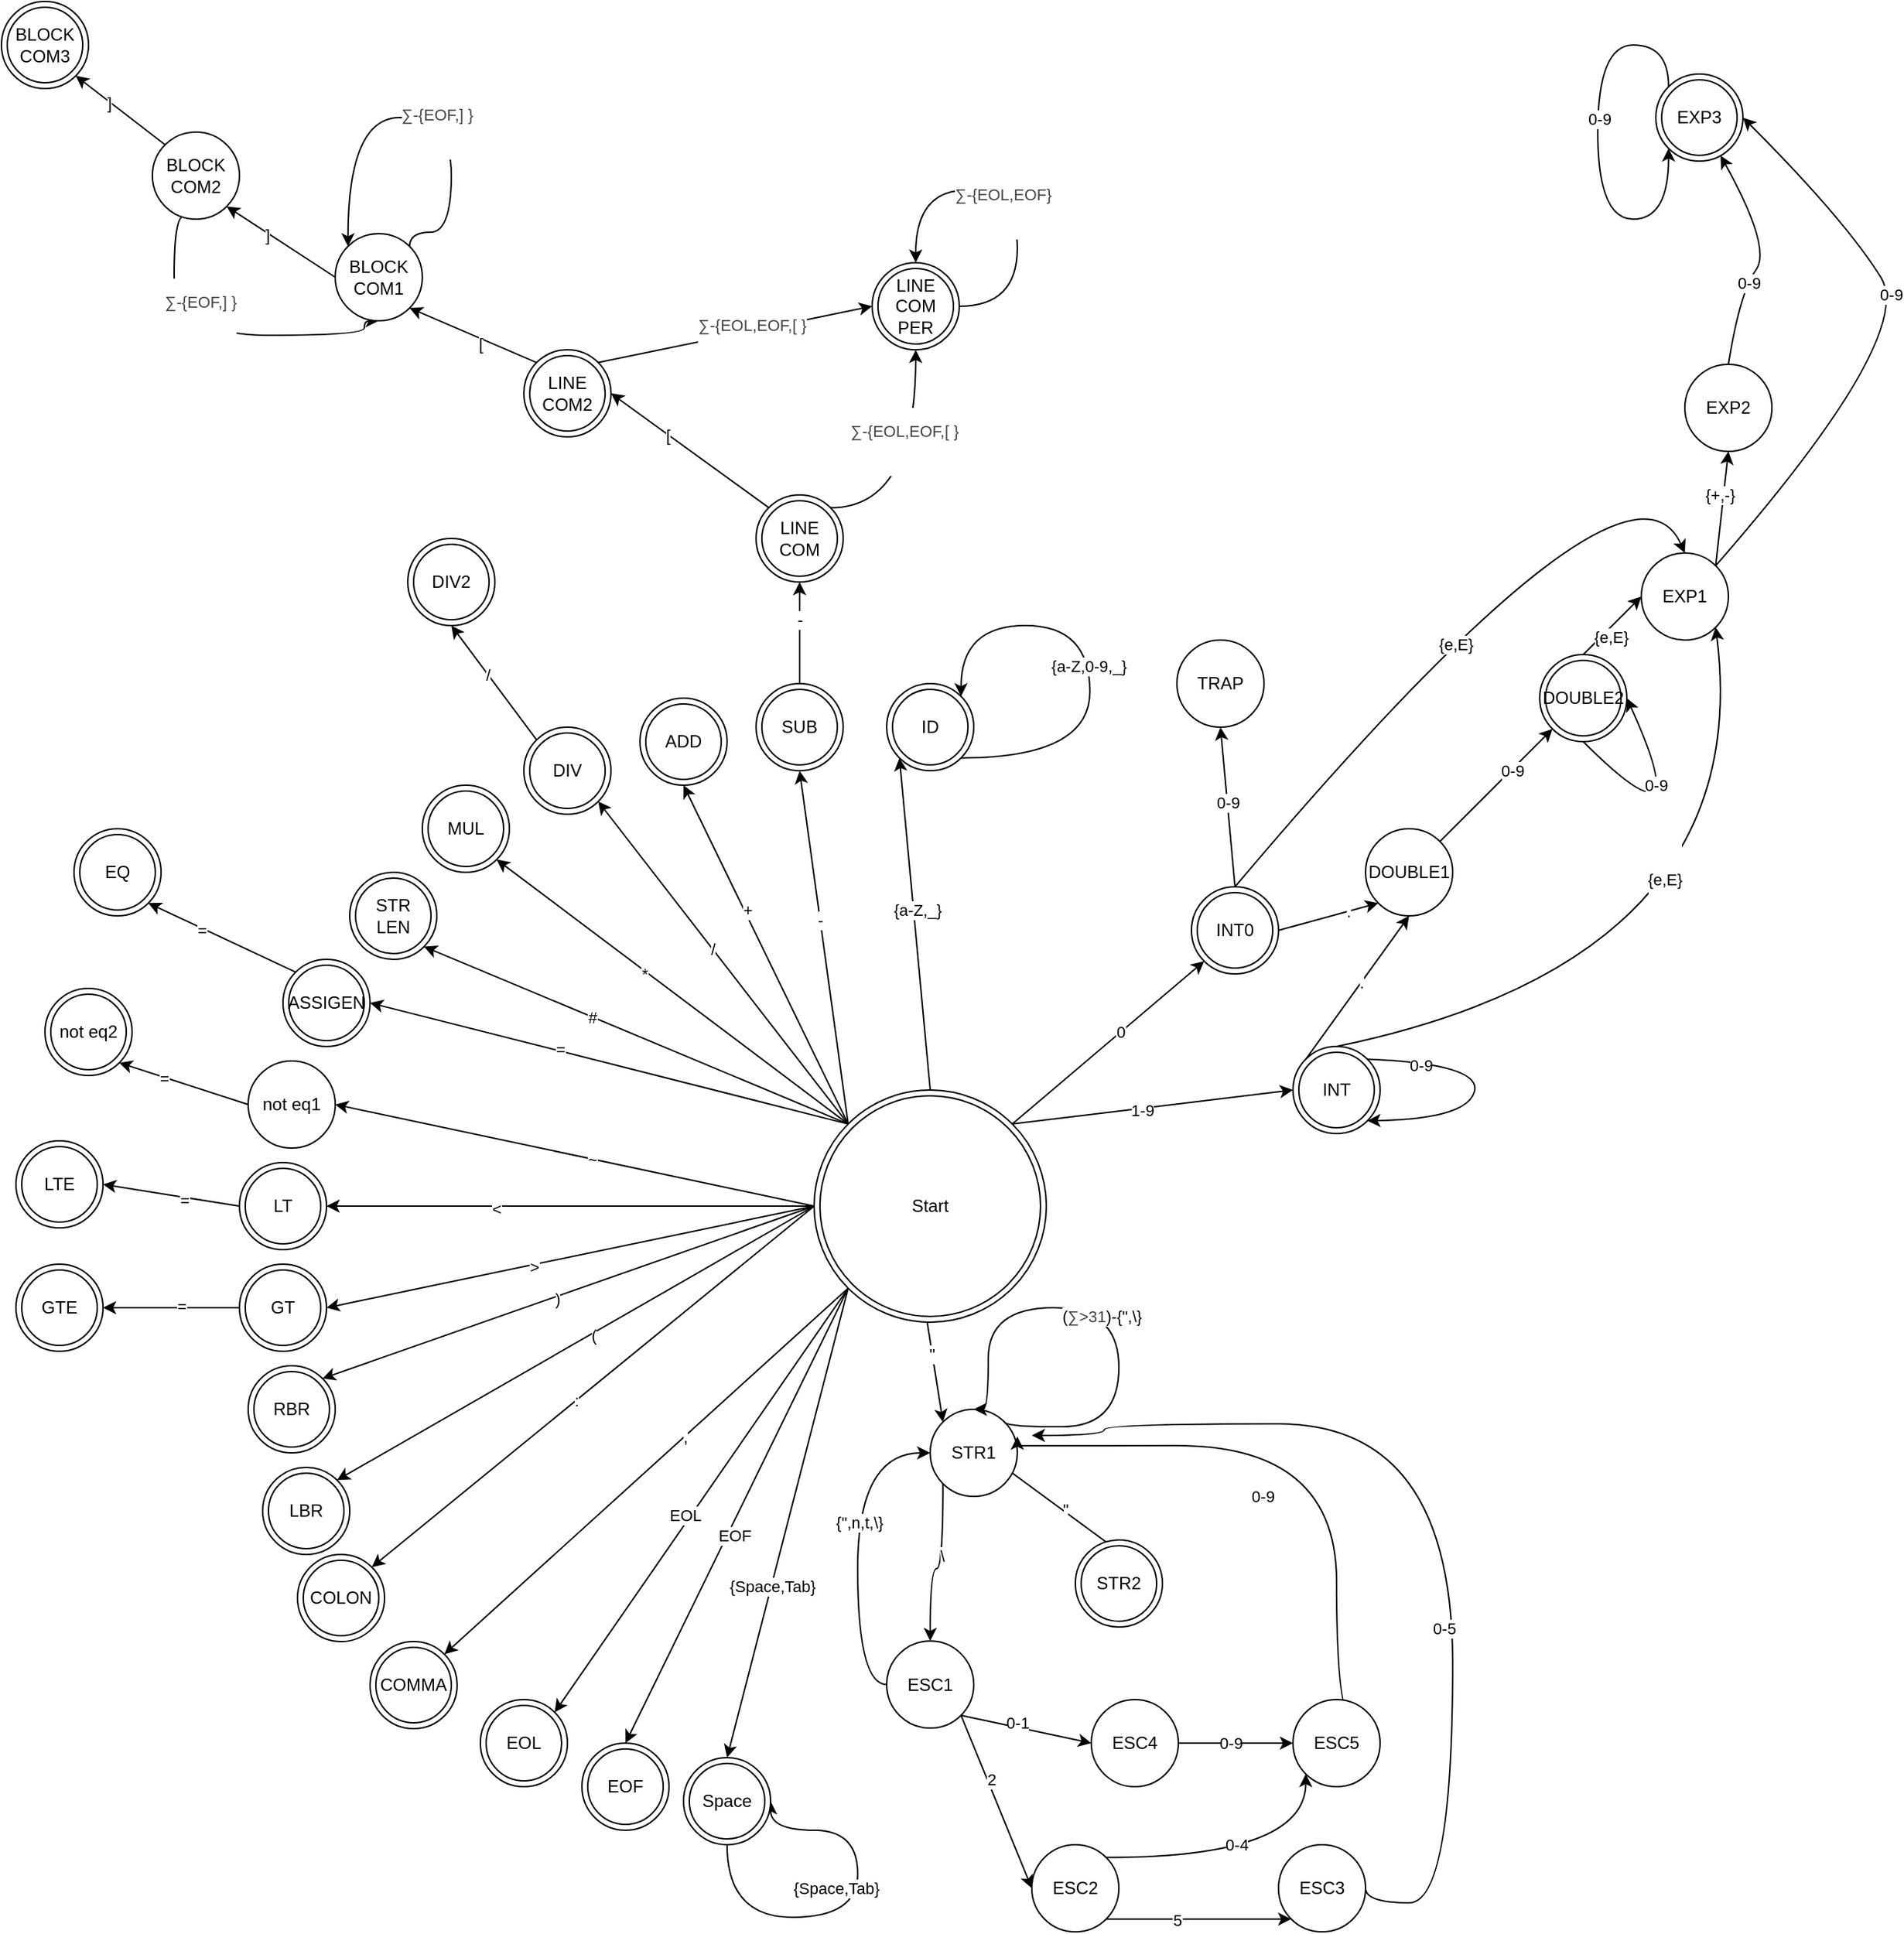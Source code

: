 <mxfile version="15.3.0" type="github">
  <diagram id="FxomKoe5t59FQyA47BVF" name="Page-1">
    <mxGraphModel dx="1038" dy="1716" grid="1" gridSize="10" guides="1" tooltips="1" connect="1" arrows="1" fold="1" page="1" pageScale="1" pageWidth="827" pageHeight="1169" math="0" shadow="0">
      <root>
        <mxCell id="0" />
        <mxCell id="1" parent="0" />
        <mxCell id="e71BVfOYQuSD96jKvDS6-2" style="rounded=0;orthogonalLoop=1;jettySize=auto;html=1;exitX=0.5;exitY=0;exitDx=0;exitDy=0;entryX=0;entryY=1;entryDx=0;entryDy=0;" parent="1" source="jBU1OyLvSAGG9RMUmpyS-43" target="e71BVfOYQuSD96jKvDS6-1" edge="1">
          <mxGeometry relative="1" as="geometry" />
        </mxCell>
        <mxCell id="e71BVfOYQuSD96jKvDS6-3" value="{a-Z,_}" style="edgeLabel;html=1;align=center;verticalAlign=middle;resizable=0;points=[];" parent="e71BVfOYQuSD96jKvDS6-2" vertex="1" connectable="0">
          <mxGeometry x="0.086" y="-2" relative="1" as="geometry">
            <mxPoint as="offset" />
          </mxGeometry>
        </mxCell>
        <mxCell id="e71BVfOYQuSD96jKvDS6-8" style="rounded=0;orthogonalLoop=1;jettySize=auto;html=1;exitX=0;exitY=0;exitDx=0;exitDy=0;entryX=0.5;entryY=1;entryDx=0;entryDy=0;" parent="1" source="jBU1OyLvSAGG9RMUmpyS-43" target="e71BVfOYQuSD96jKvDS6-7" edge="1">
          <mxGeometry relative="1" as="geometry" />
        </mxCell>
        <mxCell id="e71BVfOYQuSD96jKvDS6-9" value="-" style="edgeLabel;html=1;align=center;verticalAlign=middle;resizable=0;points=[];" parent="e71BVfOYQuSD96jKvDS6-8" vertex="1" connectable="0">
          <mxGeometry x="0.151" relative="1" as="geometry">
            <mxPoint as="offset" />
          </mxGeometry>
        </mxCell>
        <mxCell id="e71BVfOYQuSD96jKvDS6-56" style="edgeStyle=none;rounded=0;orthogonalLoop=1;jettySize=auto;html=1;exitX=0;exitY=0;exitDx=0;exitDy=0;entryX=0.5;entryY=1;entryDx=0;entryDy=0;" parent="1" source="jBU1OyLvSAGG9RMUmpyS-43" target="e71BVfOYQuSD96jKvDS6-49" edge="1">
          <mxGeometry relative="1" as="geometry" />
        </mxCell>
        <mxCell id="e71BVfOYQuSD96jKvDS6-57" value="+" style="edgeLabel;html=1;align=center;verticalAlign=middle;resizable=0;points=[];" parent="e71BVfOYQuSD96jKvDS6-56" vertex="1" connectable="0">
          <mxGeometry x="0.256" y="-2" relative="1" as="geometry">
            <mxPoint as="offset" />
          </mxGeometry>
        </mxCell>
        <mxCell id="e71BVfOYQuSD96jKvDS6-58" style="edgeStyle=none;rounded=0;orthogonalLoop=1;jettySize=auto;html=1;exitX=0;exitY=0;exitDx=0;exitDy=0;entryX=1;entryY=1;entryDx=0;entryDy=0;" parent="1" source="jBU1OyLvSAGG9RMUmpyS-43" target="e71BVfOYQuSD96jKvDS6-50" edge="1">
          <mxGeometry relative="1" as="geometry" />
        </mxCell>
        <mxCell id="e71BVfOYQuSD96jKvDS6-59" value="/" style="edgeLabel;html=1;align=center;verticalAlign=middle;resizable=0;points=[];" parent="e71BVfOYQuSD96jKvDS6-58" vertex="1" connectable="0">
          <mxGeometry x="0.086" relative="1" as="geometry">
            <mxPoint as="offset" />
          </mxGeometry>
        </mxCell>
        <mxCell id="e71BVfOYQuSD96jKvDS6-60" style="edgeStyle=none;rounded=0;orthogonalLoop=1;jettySize=auto;html=1;exitX=0;exitY=0;exitDx=0;exitDy=0;entryX=1;entryY=1;entryDx=0;entryDy=0;" parent="1" source="jBU1OyLvSAGG9RMUmpyS-43" target="e71BVfOYQuSD96jKvDS6-51" edge="1">
          <mxGeometry relative="1" as="geometry" />
        </mxCell>
        <mxCell id="e71BVfOYQuSD96jKvDS6-61" value="*" style="edgeLabel;html=1;align=center;verticalAlign=middle;resizable=0;points=[];" parent="e71BVfOYQuSD96jKvDS6-60" vertex="1" connectable="0">
          <mxGeometry x="0.151" y="2" relative="1" as="geometry">
            <mxPoint as="offset" />
          </mxGeometry>
        </mxCell>
        <mxCell id="e71BVfOYQuSD96jKvDS6-62" style="edgeStyle=none;rounded=0;orthogonalLoop=1;jettySize=auto;html=1;exitX=0;exitY=0;exitDx=0;exitDy=0;entryX=1;entryY=1;entryDx=0;entryDy=0;" parent="1" source="jBU1OyLvSAGG9RMUmpyS-43" target="e71BVfOYQuSD96jKvDS6-52" edge="1">
          <mxGeometry relative="1" as="geometry" />
        </mxCell>
        <mxCell id="e71BVfOYQuSD96jKvDS6-65" value="&lt;span style=&quot;color: rgba(0 , 0 , 0 , 0) ; font-family: monospace ; font-size: 0px ; background-color: rgb(248 , 249 , 250)&quot;&gt;%3CmxGraphModel%3E%3Croot%3E%3CmxCell%20id%3D%220%22%2F%3E%3CmxCell%20id%3D%221%22%20parent%3D%220%22%2F%3E%3CmxCell%20id%3D%222%22%20value%3D%22ASSIGEN%22%20style%3D%22ellipse%3Bshape%3DdoubleEllipse%3BwhiteSpace%3Dwrap%3Bhtml%3D1%3B%22%20vertex%3D%221%22%20parent%3D%221%22%3E%3CmxGeometry%20x%3D%22384%22%20y%3D%22430%22%20width%3D%2260%22%20height%3D%2260%22%20as%3D%22geometry%22%2F%3E%3C%2FmxCell%3E%3C%2Froot%3E%3C%2FmxGraphModel%3E&lt;/span&gt;" style="edgeLabel;html=1;align=center;verticalAlign=middle;resizable=0;points=[];" parent="e71BVfOYQuSD96jKvDS6-62" vertex="1" connectable="0">
          <mxGeometry x="0.112" y="1" relative="1" as="geometry">
            <mxPoint as="offset" />
          </mxGeometry>
        </mxCell>
        <mxCell id="e71BVfOYQuSD96jKvDS6-66" value="#" style="edgeLabel;html=1;align=center;verticalAlign=middle;resizable=0;points=[];" parent="e71BVfOYQuSD96jKvDS6-62" vertex="1" connectable="0">
          <mxGeometry x="0.207" relative="1" as="geometry">
            <mxPoint as="offset" />
          </mxGeometry>
        </mxCell>
        <mxCell id="e71BVfOYQuSD96jKvDS6-67" style="edgeStyle=none;rounded=0;orthogonalLoop=1;jettySize=auto;html=1;exitX=0;exitY=0;exitDx=0;exitDy=0;entryX=1;entryY=0.5;entryDx=0;entryDy=0;" parent="1" source="jBU1OyLvSAGG9RMUmpyS-43" target="e71BVfOYQuSD96jKvDS6-53" edge="1">
          <mxGeometry relative="1" as="geometry" />
        </mxCell>
        <mxCell id="e71BVfOYQuSD96jKvDS6-68" value="=" style="edgeLabel;html=1;align=center;verticalAlign=middle;resizable=0;points=[];" parent="e71BVfOYQuSD96jKvDS6-67" vertex="1" connectable="0">
          <mxGeometry x="0.207" y="-1" relative="1" as="geometry">
            <mxPoint as="offset" />
          </mxGeometry>
        </mxCell>
        <mxCell id="e71BVfOYQuSD96jKvDS6-73" style="edgeStyle=none;rounded=0;orthogonalLoop=1;jettySize=auto;html=1;exitX=0;exitY=0.5;exitDx=0;exitDy=0;entryX=1;entryY=0.5;entryDx=0;entryDy=0;" parent="1" source="jBU1OyLvSAGG9RMUmpyS-43" target="e71BVfOYQuSD96jKvDS6-72" edge="1">
          <mxGeometry relative="1" as="geometry" />
        </mxCell>
        <mxCell id="e71BVfOYQuSD96jKvDS6-78" value="~" style="edgeLabel;html=1;align=center;verticalAlign=middle;resizable=0;points=[];" parent="e71BVfOYQuSD96jKvDS6-73" vertex="1" connectable="0">
          <mxGeometry x="-0.069" relative="1" as="geometry">
            <mxPoint as="offset" />
          </mxGeometry>
        </mxCell>
        <mxCell id="e71BVfOYQuSD96jKvDS6-80" style="edgeStyle=none;rounded=0;orthogonalLoop=1;jettySize=auto;html=1;exitX=0;exitY=0.5;exitDx=0;exitDy=0;entryX=1;entryY=0.5;entryDx=0;entryDy=0;" parent="1" source="jBU1OyLvSAGG9RMUmpyS-43" target="e71BVfOYQuSD96jKvDS6-79" edge="1">
          <mxGeometry relative="1" as="geometry" />
        </mxCell>
        <mxCell id="e71BVfOYQuSD96jKvDS6-81" value="&amp;lt;" style="edgeLabel;html=1;align=center;verticalAlign=middle;resizable=0;points=[];" parent="e71BVfOYQuSD96jKvDS6-80" vertex="1" connectable="0">
          <mxGeometry x="0.305" y="2" relative="1" as="geometry">
            <mxPoint as="offset" />
          </mxGeometry>
        </mxCell>
        <mxCell id="e71BVfOYQuSD96jKvDS6-83" style="edgeStyle=none;rounded=0;orthogonalLoop=1;jettySize=auto;html=1;exitX=0;exitY=0.5;exitDx=0;exitDy=0;entryX=1;entryY=0.5;entryDx=0;entryDy=0;" parent="1" source="jBU1OyLvSAGG9RMUmpyS-43" target="e71BVfOYQuSD96jKvDS6-82" edge="1">
          <mxGeometry relative="1" as="geometry" />
        </mxCell>
        <mxCell id="e71BVfOYQuSD96jKvDS6-84" value="&amp;gt;" style="edgeLabel;html=1;align=center;verticalAlign=middle;resizable=0;points=[];" parent="e71BVfOYQuSD96jKvDS6-83" vertex="1" connectable="0">
          <mxGeometry x="0.15" y="1" relative="1" as="geometry">
            <mxPoint as="offset" />
          </mxGeometry>
        </mxCell>
        <mxCell id="e71BVfOYQuSD96jKvDS6-100" style="edgeStyle=none;rounded=0;orthogonalLoop=1;jettySize=auto;html=1;exitX=0;exitY=0.5;exitDx=0;exitDy=0;entryX=1;entryY=0;entryDx=0;entryDy=0;" parent="1" source="jBU1OyLvSAGG9RMUmpyS-43" target="e71BVfOYQuSD96jKvDS6-97" edge="1">
          <mxGeometry relative="1" as="geometry" />
        </mxCell>
        <mxCell id="e71BVfOYQuSD96jKvDS6-101" value=")" style="edgeLabel;html=1;align=center;verticalAlign=middle;resizable=0;points=[];" parent="e71BVfOYQuSD96jKvDS6-100" vertex="1" connectable="0">
          <mxGeometry x="0.049" y="1" relative="1" as="geometry">
            <mxPoint as="offset" />
          </mxGeometry>
        </mxCell>
        <mxCell id="e71BVfOYQuSD96jKvDS6-102" style="edgeStyle=none;rounded=0;orthogonalLoop=1;jettySize=auto;html=1;exitX=0;exitY=0.5;exitDx=0;exitDy=0;entryX=1;entryY=0;entryDx=0;entryDy=0;" parent="1" source="jBU1OyLvSAGG9RMUmpyS-43" target="e71BVfOYQuSD96jKvDS6-96" edge="1">
          <mxGeometry relative="1" as="geometry" />
        </mxCell>
        <mxCell id="e71BVfOYQuSD96jKvDS6-103" value="(" style="edgeLabel;html=1;align=center;verticalAlign=middle;resizable=0;points=[];" parent="e71BVfOYQuSD96jKvDS6-102" vertex="1" connectable="0">
          <mxGeometry x="-0.072" y="1" relative="1" as="geometry">
            <mxPoint as="offset" />
          </mxGeometry>
        </mxCell>
        <mxCell id="e71BVfOYQuSD96jKvDS6-110" style="edgeStyle=none;rounded=0;orthogonalLoop=1;jettySize=auto;html=1;exitX=0;exitY=0.5;exitDx=0;exitDy=0;entryX=1;entryY=0;entryDx=0;entryDy=0;" parent="1" source="jBU1OyLvSAGG9RMUmpyS-43" target="e71BVfOYQuSD96jKvDS6-109" edge="1">
          <mxGeometry relative="1" as="geometry" />
        </mxCell>
        <mxCell id="e71BVfOYQuSD96jKvDS6-111" value=":" style="edgeLabel;html=1;align=center;verticalAlign=middle;resizable=0;points=[];" parent="e71BVfOYQuSD96jKvDS6-110" vertex="1" connectable="0">
          <mxGeometry x="0.074" relative="1" as="geometry">
            <mxPoint as="offset" />
          </mxGeometry>
        </mxCell>
        <mxCell id="e71BVfOYQuSD96jKvDS6-113" style="edgeStyle=none;rounded=0;orthogonalLoop=1;jettySize=auto;html=1;exitX=0;exitY=1;exitDx=0;exitDy=0;entryX=1;entryY=0;entryDx=0;entryDy=0;" parent="1" source="jBU1OyLvSAGG9RMUmpyS-43" target="e71BVfOYQuSD96jKvDS6-112" edge="1">
          <mxGeometry relative="1" as="geometry" />
        </mxCell>
        <mxCell id="e71BVfOYQuSD96jKvDS6-114" value="," style="edgeLabel;html=1;align=center;verticalAlign=middle;resizable=0;points=[];" parent="e71BVfOYQuSD96jKvDS6-113" vertex="1" connectable="0">
          <mxGeometry x="-0.191" relative="1" as="geometry">
            <mxPoint as="offset" />
          </mxGeometry>
        </mxCell>
        <mxCell id="e71BVfOYQuSD96jKvDS6-117" style="edgeStyle=none;rounded=0;orthogonalLoop=1;jettySize=auto;html=1;exitX=0;exitY=1;exitDx=0;exitDy=0;entryX=1;entryY=0;entryDx=0;entryDy=0;" parent="1" source="jBU1OyLvSAGG9RMUmpyS-43" target="e71BVfOYQuSD96jKvDS6-115" edge="1">
          <mxGeometry relative="1" as="geometry" />
        </mxCell>
        <mxCell id="e71BVfOYQuSD96jKvDS6-119" value="EOL" style="edgeLabel;html=1;align=center;verticalAlign=middle;resizable=0;points=[];" parent="e71BVfOYQuSD96jKvDS6-117" vertex="1" connectable="0">
          <mxGeometry x="0.084" y="-4" relative="1" as="geometry">
            <mxPoint as="offset" />
          </mxGeometry>
        </mxCell>
        <mxCell id="e71BVfOYQuSD96jKvDS6-118" style="edgeStyle=none;rounded=0;orthogonalLoop=1;jettySize=auto;html=1;exitX=0;exitY=1;exitDx=0;exitDy=0;entryX=0.5;entryY=0;entryDx=0;entryDy=0;" parent="1" source="jBU1OyLvSAGG9RMUmpyS-43" target="e71BVfOYQuSD96jKvDS6-116" edge="1">
          <mxGeometry relative="1" as="geometry" />
        </mxCell>
        <mxCell id="e71BVfOYQuSD96jKvDS6-120" value="EOF" style="edgeLabel;html=1;align=center;verticalAlign=middle;resizable=0;points=[];" parent="e71BVfOYQuSD96jKvDS6-118" vertex="1" connectable="0">
          <mxGeometry x="0.072" y="4" relative="1" as="geometry">
            <mxPoint as="offset" />
          </mxGeometry>
        </mxCell>
        <mxCell id="e71BVfOYQuSD96jKvDS6-124" style="edgeStyle=none;rounded=0;orthogonalLoop=1;jettySize=auto;html=1;exitX=0;exitY=1;exitDx=0;exitDy=0;entryX=0.5;entryY=0;entryDx=0;entryDy=0;" parent="1" source="jBU1OyLvSAGG9RMUmpyS-43" target="e71BVfOYQuSD96jKvDS6-123" edge="1">
          <mxGeometry relative="1" as="geometry" />
        </mxCell>
        <mxCell id="e71BVfOYQuSD96jKvDS6-126" value="{Space,Tab}" style="edgeLabel;html=1;align=center;verticalAlign=middle;resizable=0;points=[];" parent="e71BVfOYQuSD96jKvDS6-124" vertex="1" connectable="0">
          <mxGeometry x="0.266" relative="1" as="geometry">
            <mxPoint as="offset" />
          </mxGeometry>
        </mxCell>
        <mxCell id="e71BVfOYQuSD96jKvDS6-146" style="edgeStyle=none;rounded=0;orthogonalLoop=1;jettySize=auto;html=1;exitX=0.483;exitY=0.975;exitDx=0;exitDy=0;entryX=0;entryY=0;entryDx=0;entryDy=0;exitPerimeter=0;" parent="1" source="jBU1OyLvSAGG9RMUmpyS-43" target="e71BVfOYQuSD96jKvDS6-133" edge="1">
          <mxGeometry relative="1" as="geometry" />
        </mxCell>
        <mxCell id="e71BVfOYQuSD96jKvDS6-147" value="&quot;" style="edgeLabel;html=1;align=center;verticalAlign=middle;resizable=0;points=[];" parent="e71BVfOYQuSD96jKvDS6-146" vertex="1" connectable="0">
          <mxGeometry x="-0.289" y="-1" relative="1" as="geometry">
            <mxPoint as="offset" />
          </mxGeometry>
        </mxCell>
        <mxCell id="e71BVfOYQuSD96jKvDS6-240" style="rounded=0;orthogonalLoop=1;jettySize=auto;html=1;exitX=1;exitY=0;exitDx=0;exitDy=0;entryX=0;entryY=1;entryDx=0;entryDy=0;" parent="1" source="jBU1OyLvSAGG9RMUmpyS-43" target="e71BVfOYQuSD96jKvDS6-236" edge="1">
          <mxGeometry relative="1" as="geometry" />
        </mxCell>
        <mxCell id="e71BVfOYQuSD96jKvDS6-241" value="0" style="edgeLabel;html=1;align=center;verticalAlign=middle;resizable=0;points=[];" parent="e71BVfOYQuSD96jKvDS6-240" vertex="1" connectable="0">
          <mxGeometry x="0.036" y="-22" relative="1" as="geometry">
            <mxPoint x="-9" y="-22" as="offset" />
          </mxGeometry>
        </mxCell>
        <mxCell id="e71BVfOYQuSD96jKvDS6-242" style="rounded=0;orthogonalLoop=1;jettySize=auto;html=1;exitX=1;exitY=0;exitDx=0;exitDy=0;entryX=0;entryY=0.5;entryDx=0;entryDy=0;" parent="1" source="jBU1OyLvSAGG9RMUmpyS-43" target="e71BVfOYQuSD96jKvDS6-210" edge="1">
          <mxGeometry relative="1" as="geometry" />
        </mxCell>
        <mxCell id="e71BVfOYQuSD96jKvDS6-243" value="1-9" style="edgeLabel;html=1;align=center;verticalAlign=middle;resizable=0;points=[];" parent="e71BVfOYQuSD96jKvDS6-242" vertex="1" connectable="0">
          <mxGeometry x="-0.081" y="-1" relative="1" as="geometry">
            <mxPoint as="offset" />
          </mxGeometry>
        </mxCell>
        <mxCell id="jBU1OyLvSAGG9RMUmpyS-43" value="Start" style="ellipse;shape=doubleEllipse;whiteSpace=wrap;html=1;" parent="1" vertex="1">
          <mxGeometry x="750" y="520" width="160" height="160" as="geometry" />
        </mxCell>
        <mxCell id="e71BVfOYQuSD96jKvDS6-1" value="ID" style="ellipse;shape=doubleEllipse;whiteSpace=wrap;html=1;" parent="1" vertex="1">
          <mxGeometry x="800" y="240" width="60" height="60" as="geometry" />
        </mxCell>
        <mxCell id="e71BVfOYQuSD96jKvDS6-4" style="edgeStyle=orthogonalEdgeStyle;rounded=0;orthogonalLoop=1;jettySize=auto;html=1;exitX=1;exitY=1;exitDx=0;exitDy=0;entryX=1;entryY=0;entryDx=0;entryDy=0;curved=1;" parent="1" source="e71BVfOYQuSD96jKvDS6-1" target="e71BVfOYQuSD96jKvDS6-1" edge="1">
          <mxGeometry relative="1" as="geometry">
            <Array as="points">
              <mxPoint x="940" y="291" />
              <mxPoint x="940" y="200" />
              <mxPoint x="851" y="200" />
            </Array>
          </mxGeometry>
        </mxCell>
        <mxCell id="e71BVfOYQuSD96jKvDS6-5" value="{a-Z,0-9,_}" style="edgeLabel;html=1;align=center;verticalAlign=middle;resizable=0;points=[];" parent="e71BVfOYQuSD96jKvDS6-4" vertex="1" connectable="0">
          <mxGeometry x="0.075" y="1" relative="1" as="geometry">
            <mxPoint y="18" as="offset" />
          </mxGeometry>
        </mxCell>
        <mxCell id="e71BVfOYQuSD96jKvDS6-11" style="edgeStyle=none;rounded=0;orthogonalLoop=1;jettySize=auto;html=1;exitX=0.5;exitY=0;exitDx=0;exitDy=0;entryX=0.5;entryY=1;entryDx=0;entryDy=0;" parent="1" source="e71BVfOYQuSD96jKvDS6-7" target="e71BVfOYQuSD96jKvDS6-10" edge="1">
          <mxGeometry relative="1" as="geometry" />
        </mxCell>
        <mxCell id="e71BVfOYQuSD96jKvDS6-14" value="-" style="edgeLabel;html=1;align=center;verticalAlign=middle;resizable=0;points=[];" parent="e71BVfOYQuSD96jKvDS6-11" vertex="1" connectable="0">
          <mxGeometry x="0.255" relative="1" as="geometry">
            <mxPoint as="offset" />
          </mxGeometry>
        </mxCell>
        <mxCell id="e71BVfOYQuSD96jKvDS6-7" value="SUB" style="ellipse;shape=doubleEllipse;whiteSpace=wrap;html=1;" parent="1" vertex="1">
          <mxGeometry x="710" y="240" width="60" height="60" as="geometry" />
        </mxCell>
        <mxCell id="e71BVfOYQuSD96jKvDS6-18" style="rounded=0;orthogonalLoop=1;jettySize=auto;html=1;exitX=0;exitY=0;exitDx=0;exitDy=0;entryX=1;entryY=0.5;entryDx=0;entryDy=0;" parent="1" source="e71BVfOYQuSD96jKvDS6-10" target="e71BVfOYQuSD96jKvDS6-17" edge="1">
          <mxGeometry relative="1" as="geometry" />
        </mxCell>
        <mxCell id="e71BVfOYQuSD96jKvDS6-19" value="[" style="edgeLabel;html=1;align=center;verticalAlign=middle;resizable=0;points=[];" parent="e71BVfOYQuSD96jKvDS6-18" vertex="1" connectable="0">
          <mxGeometry x="0.277" relative="1" as="geometry">
            <mxPoint as="offset" />
          </mxGeometry>
        </mxCell>
        <mxCell id="e71BVfOYQuSD96jKvDS6-23" style="edgeStyle=orthogonalEdgeStyle;curved=1;rounded=0;orthogonalLoop=1;jettySize=auto;html=1;exitX=1;exitY=0;exitDx=0;exitDy=0;entryX=0.5;entryY=1;entryDx=0;entryDy=0;" parent="1" source="e71BVfOYQuSD96jKvDS6-10" target="e71BVfOYQuSD96jKvDS6-22" edge="1">
          <mxGeometry relative="1" as="geometry" />
        </mxCell>
        <mxCell id="e71BVfOYQuSD96jKvDS6-24" value="&lt;h1 class=&quot;entry-title&quot; style=&quot;margin: 0px 0px 20px ; padding: 0px ; border: 0px ; vertical-align: baseline ; clear: both ; line-height: 1.2 ; font-weight: normal ; color: rgb(68 , 68 , 68) ; font-family: &amp;#34;ubuntu&amp;#34; , &amp;#34;helvetica&amp;#34; , &amp;#34;arial&amp;#34; , sans-serif&quot;&gt;&lt;font style=&quot;font-size: 11px&quot;&gt;∑&lt;/font&gt;&lt;font style=&quot;font-size: 11px&quot;&gt;-{EOL,EOF,[ }&lt;/font&gt;&lt;/h1&gt;" style="edgeLabel;html=1;align=center;verticalAlign=middle;resizable=0;points=[];" parent="e71BVfOYQuSD96jKvDS6-23" vertex="1" connectable="0">
          <mxGeometry x="0.253" y="8" relative="1" as="geometry">
            <mxPoint as="offset" />
          </mxGeometry>
        </mxCell>
        <mxCell id="e71BVfOYQuSD96jKvDS6-10" value="LINE COM" style="ellipse;shape=doubleEllipse;whiteSpace=wrap;html=1;" parent="1" vertex="1">
          <mxGeometry x="710" y="110" width="60" height="60" as="geometry" />
        </mxCell>
        <mxCell id="e71BVfOYQuSD96jKvDS6-25" style="rounded=0;orthogonalLoop=1;jettySize=auto;html=1;exitX=1;exitY=0;exitDx=0;exitDy=0;entryX=0;entryY=0.5;entryDx=0;entryDy=0;" parent="1" source="e71BVfOYQuSD96jKvDS6-17" target="e71BVfOYQuSD96jKvDS6-22" edge="1">
          <mxGeometry relative="1" as="geometry" />
        </mxCell>
        <mxCell id="e71BVfOYQuSD96jKvDS6-26" value="&lt;h1 class=&quot;entry-title&quot; style=&quot;margin: 0px 0px 20px ; padding: 0px ; border: 0px ; vertical-align: baseline ; clear: both ; line-height: 1.2 ; font-weight: normal ; color: rgb(68 , 68 , 68) ; font-family: &amp;#34;ubuntu&amp;#34; , &amp;#34;helvetica&amp;#34; , &amp;#34;arial&amp;#34; , sans-serif&quot;&gt;&lt;font style=&quot;font-size: 11px&quot;&gt;∑&lt;/font&gt;&lt;font style=&quot;font-size: 11px&quot;&gt;-{EOL,EOF,[ }&lt;/font&gt;&lt;/h1&gt;" style="edgeLabel;html=1;align=center;verticalAlign=middle;resizable=0;points=[];" parent="e71BVfOYQuSD96jKvDS6-25" vertex="1" connectable="0">
          <mxGeometry x="0.108" y="-3" relative="1" as="geometry">
            <mxPoint as="offset" />
          </mxGeometry>
        </mxCell>
        <mxCell id="e71BVfOYQuSD96jKvDS6-28" style="edgeStyle=none;rounded=0;orthogonalLoop=1;jettySize=auto;html=1;exitX=0;exitY=0;exitDx=0;exitDy=0;entryX=1;entryY=1;entryDx=0;entryDy=0;" parent="1" source="e71BVfOYQuSD96jKvDS6-17" target="UV5aUljPE8pSsq1cNO7C-2" edge="1">
          <mxGeometry relative="1" as="geometry">
            <mxPoint x="471.213" y="-28.787" as="targetPoint" />
          </mxGeometry>
        </mxCell>
        <mxCell id="e71BVfOYQuSD96jKvDS6-29" value="[" style="edgeLabel;html=1;align=center;verticalAlign=middle;resizable=0;points=[];" parent="e71BVfOYQuSD96jKvDS6-28" vertex="1" connectable="0">
          <mxGeometry x="0.23" y="-2" relative="1" as="geometry">
            <mxPoint x="14" y="12" as="offset" />
          </mxGeometry>
        </mxCell>
        <mxCell id="e71BVfOYQuSD96jKvDS6-17" value="LINE COM2" style="ellipse;shape=doubleEllipse;whiteSpace=wrap;html=1;" parent="1" vertex="1">
          <mxGeometry x="550" y="10" width="60" height="60" as="geometry" />
        </mxCell>
        <mxCell id="e71BVfOYQuSD96jKvDS6-22" value="LINE COM PER" style="ellipse;shape=doubleEllipse;whiteSpace=wrap;html=1;" parent="1" vertex="1">
          <mxGeometry x="790" y="-50" width="60" height="60" as="geometry" />
        </mxCell>
        <mxCell id="e71BVfOYQuSD96jKvDS6-38" style="rounded=0;orthogonalLoop=1;jettySize=auto;html=1;exitX=0;exitY=0.5;exitDx=0;exitDy=0;entryX=1;entryY=1;entryDx=0;entryDy=0;" parent="1" source="UV5aUljPE8pSsq1cNO7C-2" target="qqY-eNgAUB37blF3k9b--1" edge="1">
          <mxGeometry relative="1" as="geometry">
            <mxPoint x="420" y="-50" as="sourcePoint" />
            <mxPoint x="351.213" y="-88.787" as="targetPoint" />
          </mxGeometry>
        </mxCell>
        <mxCell id="e71BVfOYQuSD96jKvDS6-45" value="]" style="edgeLabel;html=1;align=center;verticalAlign=middle;resizable=0;points=[];" parent="e71BVfOYQuSD96jKvDS6-38" vertex="1" connectable="0">
          <mxGeometry x="0.244" y="1" relative="1" as="geometry">
            <mxPoint as="offset" />
          </mxGeometry>
        </mxCell>
        <mxCell id="e71BVfOYQuSD96jKvDS6-30" style="edgeStyle=orthogonalEdgeStyle;rounded=0;orthogonalLoop=1;jettySize=auto;html=1;exitX=1;exitY=0.5;exitDx=0;exitDy=0;entryX=0.5;entryY=0;entryDx=0;entryDy=0;curved=1;" parent="1" source="e71BVfOYQuSD96jKvDS6-22" target="e71BVfOYQuSD96jKvDS6-22" edge="1">
          <mxGeometry relative="1" as="geometry">
            <Array as="points">
              <mxPoint x="890" y="-20" />
              <mxPoint x="890" y="-100" />
              <mxPoint x="820" y="-100" />
            </Array>
          </mxGeometry>
        </mxCell>
        <mxCell id="e71BVfOYQuSD96jKvDS6-32" value="&lt;span style=&quot;color: rgba(0 , 0 , 0 , 0) ; font-family: monospace ; font-size: 0px ; background-color: rgb(248 , 249 , 250)&quot;&gt;%3CmxGraphModel%3E%3Croot%3E%3CmxCell%20id%3D%220%22%2F%3E%3CmxCell%20id%3D%221%22%20parent%3D%220%22%2F%3E%3CmxCell%20id%3D%222%22%20value%3D%22line%20coment2%22%20style%3D%22ellipse%3Bshape%3DdoubleEllipse%3BwhiteSpace%3Dwrap%3Bhtml%3D1%3B%22%20vertex%3D%221%22%20parent%3D%221%22%3E%3CmxGeometry%20x%3D%22550%22%20y%3D%2210%22%20width%3D%2260%22%20height%3D%2260%22%20as%3D%22geometry%22%2F%3E%3C%2FmxCell%3E%3C%2Froot%3E%3C%2FmxGraphModel%3E&lt;/span&gt;" style="edgeLabel;html=1;align=center;verticalAlign=middle;resizable=0;points=[];" parent="e71BVfOYQuSD96jKvDS6-30" vertex="1" connectable="0">
          <mxGeometry x="0.11" y="6" relative="1" as="geometry">
            <mxPoint as="offset" />
          </mxGeometry>
        </mxCell>
        <mxCell id="e71BVfOYQuSD96jKvDS6-33" value="&lt;h1 class=&quot;entry-title&quot; style=&quot;margin: 0px 0px 20px ; padding: 0px ; border: 0px ; vertical-align: baseline ; clear: both ; line-height: 1.2 ; font-weight: normal ; color: rgb(68 , 68 , 68) ; font-family: &amp;#34;ubuntu&amp;#34; , &amp;#34;helvetica&amp;#34; , &amp;#34;arial&amp;#34; , sans-serif&quot;&gt;&lt;font style=&quot;font-size: 11px&quot;&gt;∑&lt;/font&gt;&lt;font style=&quot;font-size: 11px&quot;&gt;-{EOL,EOF}&lt;/font&gt;&lt;/h1&gt;" style="edgeLabel;html=1;align=center;verticalAlign=middle;resizable=0;points=[];" parent="e71BVfOYQuSD96jKvDS6-30" vertex="1" connectable="0">
          <mxGeometry x="0.178" y="2" relative="1" as="geometry">
            <mxPoint x="11" y="8" as="offset" />
          </mxGeometry>
        </mxCell>
        <mxCell id="e71BVfOYQuSD96jKvDS6-34" style="edgeStyle=orthogonalEdgeStyle;curved=1;rounded=0;orthogonalLoop=1;jettySize=auto;html=1;exitX=1;exitY=0;exitDx=0;exitDy=0;entryX=0;entryY=0;entryDx=0;entryDy=0;" parent="1" source="UV5aUljPE8pSsq1cNO7C-2" target="UV5aUljPE8pSsq1cNO7C-2" edge="1">
          <mxGeometry relative="1" as="geometry">
            <Array as="points">
              <mxPoint x="471" y="-71" />
              <mxPoint x="500" y="-71" />
              <mxPoint x="500" y="-150" />
              <mxPoint x="429" y="-150" />
            </Array>
            <mxPoint x="471.213" y="-71.213" as="sourcePoint" />
            <mxPoint x="428.787" y="-71.213" as="targetPoint" />
          </mxGeometry>
        </mxCell>
        <mxCell id="e71BVfOYQuSD96jKvDS6-35" value="&lt;h1 class=&quot;entry-title&quot; style=&quot;margin: 0px 0px 20px ; padding: 0px ; border: 0px ; vertical-align: baseline ; clear: both ; line-height: 1.2 ; font-weight: normal ; color: rgb(68 , 68 , 68) ; font-family: &amp;#34;ubuntu&amp;#34; , &amp;#34;helvetica&amp;#34; , &amp;#34;arial&amp;#34; , sans-serif&quot;&gt;&lt;font style=&quot;font-size: 11px&quot;&gt;∑&lt;/font&gt;&lt;font style=&quot;font-size: 11px&quot;&gt;-{EOF,] }&lt;/font&gt;&lt;/h1&gt;" style="edgeLabel;html=1;align=center;verticalAlign=middle;resizable=0;points=[];" parent="e71BVfOYQuSD96jKvDS6-34" vertex="1" connectable="0">
          <mxGeometry x="-0.082" y="5" relative="1" as="geometry">
            <mxPoint as="offset" />
          </mxGeometry>
        </mxCell>
        <mxCell id="e71BVfOYQuSD96jKvDS6-41" style="edgeStyle=orthogonalEdgeStyle;curved=1;rounded=0;orthogonalLoop=1;jettySize=auto;html=1;exitX=0.36;exitY=0.967;exitDx=0;exitDy=0;entryX=0.5;entryY=1;entryDx=0;entryDy=0;exitPerimeter=0;" parent="1" source="qqY-eNgAUB37blF3k9b--1" target="UV5aUljPE8pSsq1cNO7C-2" edge="1">
          <mxGeometry relative="1" as="geometry">
            <Array as="points">
              <mxPoint x="309" y="-82" />
              <mxPoint x="309" />
              <mxPoint x="440" />
              <mxPoint x="440" y="-10" />
            </Array>
            <mxPoint x="308.787" y="-88.787" as="sourcePoint" />
            <mxPoint x="440" y="-20" as="targetPoint" />
          </mxGeometry>
        </mxCell>
        <mxCell id="e71BVfOYQuSD96jKvDS6-44" value="&lt;h1 class=&quot;entry-title&quot; style=&quot;margin: 0px 0px 20px ; padding: 0px ; border: 0px ; vertical-align: baseline ; clear: both ; line-height: 1.2 ; font-weight: normal ; color: rgb(68 , 68 , 68) ; font-family: &amp;#34;ubuntu&amp;#34; , &amp;#34;helvetica&amp;#34; , &amp;#34;arial&amp;#34; , sans-serif&quot;&gt;&lt;font style=&quot;font-size: 11px&quot;&gt;∑&lt;/font&gt;&lt;font style=&quot;font-size: 11px&quot;&gt;-{EOF,] }&lt;/font&gt;&lt;/h1&gt;" style="edgeLabel;html=1;align=center;verticalAlign=middle;resizable=0;points=[];" parent="e71BVfOYQuSD96jKvDS6-41" vertex="1" connectable="0">
          <mxGeometry x="-0.109" y="16" relative="1" as="geometry">
            <mxPoint as="offset" />
          </mxGeometry>
        </mxCell>
        <mxCell id="e71BVfOYQuSD96jKvDS6-47" style="rounded=0;orthogonalLoop=1;jettySize=auto;html=1;exitX=0;exitY=0;exitDx=0;exitDy=0;entryX=1;entryY=1;entryDx=0;entryDy=0;" parent="1" source="qqY-eNgAUB37blF3k9b--1" target="e71BVfOYQuSD96jKvDS6-46" edge="1">
          <mxGeometry relative="1" as="geometry">
            <mxPoint x="308.787" y="-131.213" as="sourcePoint" />
          </mxGeometry>
        </mxCell>
        <mxCell id="e71BVfOYQuSD96jKvDS6-48" value="]" style="edgeLabel;html=1;align=center;verticalAlign=middle;resizable=0;points=[];" parent="e71BVfOYQuSD96jKvDS6-47" vertex="1" connectable="0">
          <mxGeometry x="0.257" y="1" relative="1" as="geometry">
            <mxPoint as="offset" />
          </mxGeometry>
        </mxCell>
        <mxCell id="e71BVfOYQuSD96jKvDS6-46" value="BLOCK&lt;br&gt;COM3" style="ellipse;shape=doubleEllipse;whiteSpace=wrap;html=1;" parent="1" vertex="1">
          <mxGeometry x="190" y="-230" width="60" height="60" as="geometry" />
        </mxCell>
        <mxCell id="e71BVfOYQuSD96jKvDS6-49" value="ADD" style="ellipse;shape=doubleEllipse;whiteSpace=wrap;html=1;" parent="1" vertex="1">
          <mxGeometry x="630" y="250" width="60" height="60" as="geometry" />
        </mxCell>
        <mxCell id="e71BVfOYQuSD96jKvDS6-93" style="edgeStyle=none;rounded=0;orthogonalLoop=1;jettySize=auto;html=1;exitX=0;exitY=0;exitDx=0;exitDy=0;entryX=0.5;entryY=1;entryDx=0;entryDy=0;" parent="1" source="e71BVfOYQuSD96jKvDS6-50" target="e71BVfOYQuSD96jKvDS6-91" edge="1">
          <mxGeometry relative="1" as="geometry" />
        </mxCell>
        <mxCell id="e71BVfOYQuSD96jKvDS6-94" value="/" style="edgeLabel;html=1;align=center;verticalAlign=middle;resizable=0;points=[];" parent="e71BVfOYQuSD96jKvDS6-93" vertex="1" connectable="0">
          <mxGeometry x="0.149" relative="1" as="geometry">
            <mxPoint as="offset" />
          </mxGeometry>
        </mxCell>
        <mxCell id="e71BVfOYQuSD96jKvDS6-50" value="DIV" style="ellipse;shape=doubleEllipse;whiteSpace=wrap;html=1;" parent="1" vertex="1">
          <mxGeometry x="550" y="270" width="60" height="60" as="geometry" />
        </mxCell>
        <mxCell id="e71BVfOYQuSD96jKvDS6-51" value="MUL" style="ellipse;shape=doubleEllipse;whiteSpace=wrap;html=1;" parent="1" vertex="1">
          <mxGeometry x="480" y="310" width="60" height="60" as="geometry" />
        </mxCell>
        <mxCell id="e71BVfOYQuSD96jKvDS6-52" value="STR&lt;br&gt;LEN" style="ellipse;shape=doubleEllipse;whiteSpace=wrap;html=1;" parent="1" vertex="1">
          <mxGeometry x="430" y="370" width="60" height="60" as="geometry" />
        </mxCell>
        <mxCell id="e71BVfOYQuSD96jKvDS6-55" style="edgeStyle=none;rounded=0;orthogonalLoop=1;jettySize=auto;html=1;exitX=0;exitY=0;exitDx=0;exitDy=0;entryX=1;entryY=1;entryDx=0;entryDy=0;" parent="1" source="e71BVfOYQuSD96jKvDS6-53" target="e71BVfOYQuSD96jKvDS6-54" edge="1">
          <mxGeometry relative="1" as="geometry" />
        </mxCell>
        <mxCell id="e71BVfOYQuSD96jKvDS6-69" value="=" style="edgeLabel;html=1;align=center;verticalAlign=middle;resizable=0;points=[];" parent="e71BVfOYQuSD96jKvDS6-55" vertex="1" connectable="0">
          <mxGeometry x="0.266" y="1" relative="1" as="geometry">
            <mxPoint as="offset" />
          </mxGeometry>
        </mxCell>
        <mxCell id="e71BVfOYQuSD96jKvDS6-53" value="ASSIGEN" style="ellipse;shape=doubleEllipse;whiteSpace=wrap;html=1;" parent="1" vertex="1">
          <mxGeometry x="384" y="430" width="60" height="60" as="geometry" />
        </mxCell>
        <mxCell id="e71BVfOYQuSD96jKvDS6-54" value="EQ" style="ellipse;shape=doubleEllipse;whiteSpace=wrap;html=1;" parent="1" vertex="1">
          <mxGeometry x="240" y="340" width="60" height="60" as="geometry" />
        </mxCell>
        <mxCell id="e71BVfOYQuSD96jKvDS6-75" style="edgeStyle=none;rounded=0;orthogonalLoop=1;jettySize=auto;html=1;exitX=0;exitY=0.5;exitDx=0;exitDy=0;entryX=1;entryY=1;entryDx=0;entryDy=0;" parent="1" source="e71BVfOYQuSD96jKvDS6-72" target="e71BVfOYQuSD96jKvDS6-74" edge="1">
          <mxGeometry relative="1" as="geometry">
            <Array as="points" />
          </mxGeometry>
        </mxCell>
        <mxCell id="e71BVfOYQuSD96jKvDS6-76" value="=" style="edgeLabel;html=1;align=center;verticalAlign=middle;resizable=0;points=[];" parent="e71BVfOYQuSD96jKvDS6-75" vertex="1" connectable="0">
          <mxGeometry x="0.302" y="1" relative="1" as="geometry">
            <mxPoint as="offset" />
          </mxGeometry>
        </mxCell>
        <mxCell id="e71BVfOYQuSD96jKvDS6-72" value="not eq1" style="ellipse;whiteSpace=wrap;html=1;aspect=fixed;" parent="1" vertex="1">
          <mxGeometry x="360" y="500" width="60" height="60" as="geometry" />
        </mxCell>
        <mxCell id="e71BVfOYQuSD96jKvDS6-74" value="not eq2" style="ellipse;shape=doubleEllipse;whiteSpace=wrap;html=1;" parent="1" vertex="1">
          <mxGeometry x="220" y="450" width="60" height="60" as="geometry" />
        </mxCell>
        <mxCell id="e71BVfOYQuSD96jKvDS6-89" style="edgeStyle=none;rounded=0;orthogonalLoop=1;jettySize=auto;html=1;exitX=0;exitY=0.5;exitDx=0;exitDy=0;entryX=1;entryY=0.5;entryDx=0;entryDy=0;" parent="1" source="e71BVfOYQuSD96jKvDS6-79" target="e71BVfOYQuSD96jKvDS6-88" edge="1">
          <mxGeometry relative="1" as="geometry" />
        </mxCell>
        <mxCell id="e71BVfOYQuSD96jKvDS6-90" value="=" style="edgeLabel;html=1;align=center;verticalAlign=middle;resizable=0;points=[];" parent="e71BVfOYQuSD96jKvDS6-89" vertex="1" connectable="0">
          <mxGeometry x="-0.189" y="2" relative="1" as="geometry">
            <mxPoint as="offset" />
          </mxGeometry>
        </mxCell>
        <mxCell id="e71BVfOYQuSD96jKvDS6-79" value="LT" style="ellipse;shape=doubleEllipse;whiteSpace=wrap;html=1;" parent="1" vertex="1">
          <mxGeometry x="354" y="570" width="60" height="60" as="geometry" />
        </mxCell>
        <mxCell id="e71BVfOYQuSD96jKvDS6-86" style="edgeStyle=none;rounded=0;orthogonalLoop=1;jettySize=auto;html=1;exitX=0;exitY=0.5;exitDx=0;exitDy=0;entryX=1;entryY=0.5;entryDx=0;entryDy=0;" parent="1" source="e71BVfOYQuSD96jKvDS6-82" target="e71BVfOYQuSD96jKvDS6-85" edge="1">
          <mxGeometry relative="1" as="geometry" />
        </mxCell>
        <mxCell id="e71BVfOYQuSD96jKvDS6-87" value="=" style="edgeLabel;html=1;align=center;verticalAlign=middle;resizable=0;points=[];" parent="e71BVfOYQuSD96jKvDS6-86" vertex="1" connectable="0">
          <mxGeometry x="-0.153" y="-1" relative="1" as="geometry">
            <mxPoint as="offset" />
          </mxGeometry>
        </mxCell>
        <mxCell id="e71BVfOYQuSD96jKvDS6-82" value="GT" style="ellipse;shape=doubleEllipse;whiteSpace=wrap;html=1;" parent="1" vertex="1">
          <mxGeometry x="354" y="640" width="60" height="60" as="geometry" />
        </mxCell>
        <mxCell id="e71BVfOYQuSD96jKvDS6-85" value="GTE" style="ellipse;shape=doubleEllipse;whiteSpace=wrap;html=1;" parent="1" vertex="1">
          <mxGeometry x="200" y="640" width="60" height="60" as="geometry" />
        </mxCell>
        <mxCell id="e71BVfOYQuSD96jKvDS6-88" value="LTE" style="ellipse;shape=doubleEllipse;whiteSpace=wrap;html=1;" parent="1" vertex="1">
          <mxGeometry x="200" y="555" width="60" height="60" as="geometry" />
        </mxCell>
        <mxCell id="e71BVfOYQuSD96jKvDS6-91" value="DIV2" style="ellipse;shape=doubleEllipse;whiteSpace=wrap;html=1;" parent="1" vertex="1">
          <mxGeometry x="470" y="140" width="60" height="60" as="geometry" />
        </mxCell>
        <mxCell id="e71BVfOYQuSD96jKvDS6-96" value="LBR" style="ellipse;shape=doubleEllipse;whiteSpace=wrap;html=1;" parent="1" vertex="1">
          <mxGeometry x="370" y="780" width="60" height="60" as="geometry" />
        </mxCell>
        <mxCell id="e71BVfOYQuSD96jKvDS6-97" value="RBR" style="ellipse;shape=doubleEllipse;whiteSpace=wrap;html=1;" parent="1" vertex="1">
          <mxGeometry x="360" y="710" width="60" height="60" as="geometry" />
        </mxCell>
        <mxCell id="e71BVfOYQuSD96jKvDS6-109" value="COLON" style="ellipse;shape=doubleEllipse;whiteSpace=wrap;html=1;" parent="1" vertex="1">
          <mxGeometry x="394" y="840" width="60" height="60" as="geometry" />
        </mxCell>
        <mxCell id="e71BVfOYQuSD96jKvDS6-112" value="COMMA" style="ellipse;shape=doubleEllipse;whiteSpace=wrap;html=1;" parent="1" vertex="1">
          <mxGeometry x="444" y="900" width="60" height="60" as="geometry" />
        </mxCell>
        <mxCell id="e71BVfOYQuSD96jKvDS6-115" value="EOL" style="ellipse;shape=doubleEllipse;whiteSpace=wrap;html=1;" parent="1" vertex="1">
          <mxGeometry x="520" y="940" width="60" height="60" as="geometry" />
        </mxCell>
        <mxCell id="e71BVfOYQuSD96jKvDS6-116" value="EOF" style="ellipse;shape=doubleEllipse;whiteSpace=wrap;html=1;" parent="1" vertex="1">
          <mxGeometry x="590" y="970" width="60" height="60" as="geometry" />
        </mxCell>
        <mxCell id="e71BVfOYQuSD96jKvDS6-121" style="edgeStyle=orthogonalEdgeStyle;orthogonalLoop=1;jettySize=auto;html=1;exitX=0.5;exitY=1;exitDx=0;exitDy=0;entryX=1;entryY=0.5;entryDx=0;entryDy=0;curved=1;" parent="1" source="e71BVfOYQuSD96jKvDS6-123" target="e71BVfOYQuSD96jKvDS6-123" edge="1">
          <mxGeometry relative="1" as="geometry">
            <mxPoint x="850" y="1480" as="sourcePoint" />
            <mxPoint x="910" y="1540" as="targetPoint" />
            <Array as="points">
              <mxPoint x="690" y="1090" />
              <mxPoint x="780" y="1090" />
              <mxPoint x="780" y="1030" />
              <mxPoint x="720" y="1030" />
            </Array>
          </mxGeometry>
        </mxCell>
        <mxCell id="e71BVfOYQuSD96jKvDS6-122" value="{Space,Tab}" style="edgeLabel;html=1;align=center;verticalAlign=middle;resizable=0;points=[];" parent="e71BVfOYQuSD96jKvDS6-121" vertex="1" connectable="0">
          <mxGeometry x="-0.26" y="3" relative="1" as="geometry">
            <mxPoint x="20.83" y="-17" as="offset" />
          </mxGeometry>
        </mxCell>
        <mxCell id="e71BVfOYQuSD96jKvDS6-123" value="Space" style="ellipse;shape=doubleEllipse;whiteSpace=wrap;html=1;" parent="1" vertex="1">
          <mxGeometry x="660" y="980" width="60" height="60" as="geometry" />
        </mxCell>
        <mxCell id="e71BVfOYQuSD96jKvDS6-130" style="edgeStyle=none;curved=1;orthogonalLoop=1;jettySize=auto;html=1;exitX=0;exitY=0;exitDx=0;exitDy=0;entryX=1;entryY=0.5;entryDx=0;entryDy=0;" parent="1" source="e71BVfOYQuSD96jKvDS6-133" target="e71BVfOYQuSD96jKvDS6-134" edge="1">
          <mxGeometry relative="1" as="geometry" />
        </mxCell>
        <mxCell id="e71BVfOYQuSD96jKvDS6-131" value="&quot;" style="edgeLabel;html=1;align=center;verticalAlign=middle;resizable=0;points=[];" parent="e71BVfOYQuSD96jKvDS6-130" vertex="1" connectable="0">
          <mxGeometry x="0.099" y="1" relative="1" as="geometry">
            <mxPoint as="offset" />
          </mxGeometry>
        </mxCell>
        <mxCell id="e71BVfOYQuSD96jKvDS6-152" style="edgeStyle=orthogonalEdgeStyle;curved=1;rounded=0;orthogonalLoop=1;jettySize=auto;html=1;exitX=0;exitY=1;exitDx=0;exitDy=0;" parent="1" source="e71BVfOYQuSD96jKvDS6-133" target="e71BVfOYQuSD96jKvDS6-151" edge="1">
          <mxGeometry relative="1" as="geometry" />
        </mxCell>
        <mxCell id="e71BVfOYQuSD96jKvDS6-157" value="\" style="edgeLabel;html=1;align=center;verticalAlign=middle;resizable=0;points=[];" parent="e71BVfOYQuSD96jKvDS6-152" vertex="1" connectable="0">
          <mxGeometry x="-0.151" y="-1" relative="1" as="geometry">
            <mxPoint as="offset" />
          </mxGeometry>
        </mxCell>
        <mxCell id="e71BVfOYQuSD96jKvDS6-133" value="STR1" style="ellipse;whiteSpace=wrap;html=1;aspect=fixed;" parent="1" vertex="1">
          <mxGeometry x="829.99" y="740" width="60" height="60" as="geometry" />
        </mxCell>
        <mxCell id="e71BVfOYQuSD96jKvDS6-134" value="STR2" style="ellipse;shape=doubleEllipse;whiteSpace=wrap;html=1;aspect=fixed;" parent="1" vertex="1">
          <mxGeometry x="930" y="830" width="60" height="60" as="geometry" />
        </mxCell>
        <mxCell id="e71BVfOYQuSD96jKvDS6-148" style="edgeStyle=orthogonalEdgeStyle;rounded=0;orthogonalLoop=1;jettySize=auto;html=1;exitX=1;exitY=0;exitDx=0;exitDy=0;entryX=0.5;entryY=0;entryDx=0;entryDy=0;curved=1;" parent="1" source="e71BVfOYQuSD96jKvDS6-133" target="e71BVfOYQuSD96jKvDS6-133" edge="1">
          <mxGeometry relative="1" as="geometry">
            <Array as="points">
              <mxPoint x="960" y="752" />
              <mxPoint x="960" y="670" />
              <mxPoint x="870" y="670" />
            </Array>
          </mxGeometry>
        </mxCell>
        <mxCell id="e71BVfOYQuSD96jKvDS6-150" value="(&lt;span style=&quot;color: rgb(68 , 68 , 68) ; font-family: &amp;#34;ubuntu&amp;#34; , &amp;#34;helvetica&amp;#34; , &amp;#34;arial&amp;#34; , sans-serif&quot;&gt;∑&amp;gt;31&lt;/span&gt;)-{&quot;,\}" style="edgeLabel;html=1;align=center;verticalAlign=middle;resizable=0;points=[];" parent="e71BVfOYQuSD96jKvDS6-148" vertex="1" connectable="0">
          <mxGeometry x="0.056" y="6" relative="1" as="geometry">
            <mxPoint as="offset" />
          </mxGeometry>
        </mxCell>
        <mxCell id="e71BVfOYQuSD96jKvDS6-153" style="edgeStyle=orthogonalEdgeStyle;curved=1;rounded=0;orthogonalLoop=1;jettySize=auto;html=1;exitX=0;exitY=0.5;exitDx=0;exitDy=0;entryX=0;entryY=0.5;entryDx=0;entryDy=0;" parent="1" source="e71BVfOYQuSD96jKvDS6-151" target="e71BVfOYQuSD96jKvDS6-133" edge="1">
          <mxGeometry relative="1" as="geometry" />
        </mxCell>
        <mxCell id="e71BVfOYQuSD96jKvDS6-154" value="{&quot;,n,t,\}" style="edgeLabel;html=1;align=center;verticalAlign=middle;resizable=0;points=[];" parent="e71BVfOYQuSD96jKvDS6-153" vertex="1" connectable="0">
          <mxGeometry x="0.149" y="-1" relative="1" as="geometry">
            <mxPoint as="offset" />
          </mxGeometry>
        </mxCell>
        <mxCell id="e71BVfOYQuSD96jKvDS6-159" style="rounded=0;orthogonalLoop=1;jettySize=auto;html=1;exitX=1;exitY=1;exitDx=0;exitDy=0;entryX=0;entryY=0.5;entryDx=0;entryDy=0;" parent="1" source="e71BVfOYQuSD96jKvDS6-151" target="e71BVfOYQuSD96jKvDS6-158" edge="1">
          <mxGeometry relative="1" as="geometry" />
        </mxCell>
        <mxCell id="e71BVfOYQuSD96jKvDS6-172" value="2" style="edgeLabel;html=1;align=center;verticalAlign=middle;resizable=0;points=[];" parent="e71BVfOYQuSD96jKvDS6-159" vertex="1" connectable="0">
          <mxGeometry x="-0.243" y="2" relative="1" as="geometry">
            <mxPoint as="offset" />
          </mxGeometry>
        </mxCell>
        <mxCell id="e71BVfOYQuSD96jKvDS6-169" style="rounded=0;orthogonalLoop=1;jettySize=auto;html=1;exitX=1;exitY=1;exitDx=0;exitDy=0;entryX=0;entryY=0.5;entryDx=0;entryDy=0;" parent="1" source="e71BVfOYQuSD96jKvDS6-151" target="e71BVfOYQuSD96jKvDS6-168" edge="1">
          <mxGeometry relative="1" as="geometry" />
        </mxCell>
        <mxCell id="e71BVfOYQuSD96jKvDS6-173" value="0-1" style="edgeLabel;html=1;align=center;verticalAlign=middle;resizable=0;points=[];" parent="e71BVfOYQuSD96jKvDS6-169" vertex="1" connectable="0">
          <mxGeometry x="-0.305" y="4" relative="1" as="geometry">
            <mxPoint x="6" y="2" as="offset" />
          </mxGeometry>
        </mxCell>
        <mxCell id="e71BVfOYQuSD96jKvDS6-151" value="ESC1" style="ellipse;whiteSpace=wrap;html=1;aspect=fixed;" parent="1" vertex="1">
          <mxGeometry x="799.99" y="899.64" width="60" height="60" as="geometry" />
        </mxCell>
        <mxCell id="e71BVfOYQuSD96jKvDS6-162" style="edgeStyle=none;rounded=0;orthogonalLoop=1;jettySize=auto;html=1;exitX=1;exitY=1;exitDx=0;exitDy=0;entryX=0;entryY=1;entryDx=0;entryDy=0;" parent="1" source="e71BVfOYQuSD96jKvDS6-158" target="e71BVfOYQuSD96jKvDS6-161" edge="1">
          <mxGeometry relative="1" as="geometry" />
        </mxCell>
        <mxCell id="e71BVfOYQuSD96jKvDS6-187" value="5" style="edgeLabel;html=1;align=center;verticalAlign=middle;resizable=0;points=[];" parent="e71BVfOYQuSD96jKvDS6-162" vertex="1" connectable="0">
          <mxGeometry x="-0.239" y="-1" relative="1" as="geometry">
            <mxPoint as="offset" />
          </mxGeometry>
        </mxCell>
        <mxCell id="e71BVfOYQuSD96jKvDS6-188" style="edgeStyle=orthogonalEdgeStyle;curved=1;rounded=0;orthogonalLoop=1;jettySize=auto;html=1;exitX=1;exitY=0;exitDx=0;exitDy=0;entryX=0;entryY=1;entryDx=0;entryDy=0;" parent="1" source="e71BVfOYQuSD96jKvDS6-158" target="e71BVfOYQuSD96jKvDS6-174" edge="1">
          <mxGeometry relative="1" as="geometry" />
        </mxCell>
        <mxCell id="e71BVfOYQuSD96jKvDS6-189" value="0-4" style="edgeLabel;html=1;align=center;verticalAlign=middle;resizable=0;points=[];" parent="e71BVfOYQuSD96jKvDS6-188" vertex="1" connectable="0">
          <mxGeometry x="-0.078" y="9" relative="1" as="geometry">
            <mxPoint as="offset" />
          </mxGeometry>
        </mxCell>
        <mxCell id="e71BVfOYQuSD96jKvDS6-158" value="ESC2" style="ellipse;whiteSpace=wrap;html=1;aspect=fixed;" parent="1" vertex="1">
          <mxGeometry x="899.99" y="1040" width="60" height="60" as="geometry" />
        </mxCell>
        <mxCell id="e71BVfOYQuSD96jKvDS6-194" style="edgeStyle=orthogonalEdgeStyle;curved=1;rounded=0;orthogonalLoop=1;jettySize=auto;html=1;exitX=1;exitY=0.5;exitDx=0;exitDy=0;" parent="1" source="e71BVfOYQuSD96jKvDS6-161" edge="1">
          <mxGeometry relative="1" as="geometry">
            <mxPoint x="900" y="758" as="targetPoint" />
            <Array as="points">
              <mxPoint x="1190" y="1080" />
              <mxPoint x="1190" y="750" />
              <mxPoint x="950" y="750" />
              <mxPoint x="950" y="758" />
            </Array>
          </mxGeometry>
        </mxCell>
        <mxCell id="e71BVfOYQuSD96jKvDS6-195" value="0-5" style="edgeLabel;html=1;align=center;verticalAlign=middle;resizable=0;points=[];" parent="e71BVfOYQuSD96jKvDS6-194" vertex="1" connectable="0">
          <mxGeometry x="-0.256" y="6" relative="1" as="geometry">
            <mxPoint as="offset" />
          </mxGeometry>
        </mxCell>
        <mxCell id="e71BVfOYQuSD96jKvDS6-161" value="ESC3" style="ellipse;whiteSpace=wrap;html=1;aspect=fixed;" parent="1" vertex="1">
          <mxGeometry x="1069.99" y="1040" width="60" height="60" as="geometry" />
        </mxCell>
        <mxCell id="e71BVfOYQuSD96jKvDS6-175" style="edgeStyle=none;rounded=0;orthogonalLoop=1;jettySize=auto;html=1;exitX=1;exitY=0.5;exitDx=0;exitDy=0;entryX=0;entryY=0.5;entryDx=0;entryDy=0;" parent="1" source="e71BVfOYQuSD96jKvDS6-168" target="e71BVfOYQuSD96jKvDS6-174" edge="1">
          <mxGeometry relative="1" as="geometry" />
        </mxCell>
        <mxCell id="e71BVfOYQuSD96jKvDS6-177" value="0-9" style="edgeLabel;html=1;align=center;verticalAlign=middle;resizable=0;points=[];" parent="e71BVfOYQuSD96jKvDS6-175" vertex="1" connectable="0">
          <mxGeometry x="-0.32" y="-2" relative="1" as="geometry">
            <mxPoint x="9" y="-2" as="offset" />
          </mxGeometry>
        </mxCell>
        <mxCell id="e71BVfOYQuSD96jKvDS6-168" value="ESC4" style="ellipse;whiteSpace=wrap;html=1;aspect=fixed;" parent="1" vertex="1">
          <mxGeometry x="940.99" y="940" width="60" height="60" as="geometry" />
        </mxCell>
        <mxCell id="e71BVfOYQuSD96jKvDS6-193" style="edgeStyle=orthogonalEdgeStyle;rounded=0;orthogonalLoop=1;jettySize=auto;html=1;exitX=1;exitY=0;exitDx=0;exitDy=0;entryX=1;entryY=0.313;entryDx=0;entryDy=0;entryPerimeter=0;curved=1;" parent="1" source="e71BVfOYQuSD96jKvDS6-174" target="e71BVfOYQuSD96jKvDS6-133" edge="1">
          <mxGeometry relative="1" as="geometry">
            <Array as="points">
              <mxPoint x="1110" y="952" />
              <mxPoint x="1110" y="765" />
            </Array>
          </mxGeometry>
        </mxCell>
        <mxCell id="e71BVfOYQuSD96jKvDS6-196" value="0-9" style="edgeLabel;html=1;align=center;verticalAlign=middle;resizable=0;points=[];" parent="e71BVfOYQuSD96jKvDS6-193" vertex="1" connectable="0">
          <mxGeometry x="0.202" y="35" relative="1" as="geometry">
            <mxPoint as="offset" />
          </mxGeometry>
        </mxCell>
        <mxCell id="e71BVfOYQuSD96jKvDS6-174" value="ESC5" style="ellipse;whiteSpace=wrap;html=1;aspect=fixed;" parent="1" vertex="1">
          <mxGeometry x="1079.99" y="940" width="60" height="60" as="geometry" />
        </mxCell>
        <mxCell id="e71BVfOYQuSD96jKvDS6-207" style="edgeStyle=none;orthogonalLoop=1;jettySize=auto;html=1;exitX=0;exitY=0;exitDx=0;exitDy=0;entryX=0.5;entryY=1;entryDx=0;entryDy=0;rounded=0;" parent="1" source="e71BVfOYQuSD96jKvDS6-210" target="e71BVfOYQuSD96jKvDS6-218" edge="1">
          <mxGeometry relative="1" as="geometry">
            <Array as="points" />
          </mxGeometry>
        </mxCell>
        <mxCell id="e71BVfOYQuSD96jKvDS6-208" value="." style="edgeLabel;html=1;align=center;verticalAlign=middle;resizable=0;points=[];" parent="e71BVfOYQuSD96jKvDS6-207" vertex="1" connectable="0">
          <mxGeometry x="0.076" relative="1" as="geometry">
            <mxPoint as="offset" />
          </mxGeometry>
        </mxCell>
        <mxCell id="e71BVfOYQuSD96jKvDS6-209" value="&#xa;&#xa;&lt;span style=&quot;color: rgb(0, 0, 0); font-family: helvetica; font-size: 11px; font-style: normal; font-weight: 400; letter-spacing: normal; text-align: center; text-indent: 0px; text-transform: none; word-spacing: 0px; background-color: rgb(255, 255, 255); display: inline; float: none;&quot;&gt;{e,E}&lt;/span&gt;&#xa;&#xa;" style="orthogonalLoop=1;jettySize=auto;html=1;exitX=0.5;exitY=0;exitDx=0;exitDy=0;entryX=1;entryY=1;entryDx=0;entryDy=0;curved=1;" parent="1" source="e71BVfOYQuSD96jKvDS6-210" target="e71BVfOYQuSD96jKvDS6-225" edge="1">
          <mxGeometry x="0.363" y="57" relative="1" as="geometry">
            <Array as="points">
              <mxPoint x="1400" y="430" />
            </Array>
            <mxPoint as="offset" />
          </mxGeometry>
        </mxCell>
        <mxCell id="e71BVfOYQuSD96jKvDS6-210" value="INT" style="ellipse;shape=doubleEllipse;whiteSpace=wrap;html=1;aspect=fixed;" parent="1" vertex="1">
          <mxGeometry x="1080" y="490" width="60" height="60" as="geometry" />
        </mxCell>
        <mxCell id="e71BVfOYQuSD96jKvDS6-211" style="edgeStyle=none;curved=1;orthogonalLoop=1;jettySize=auto;html=1;exitX=1;exitY=0;exitDx=0;exitDy=0;entryX=1;entryY=1;entryDx=0;entryDy=0;" parent="1" source="e71BVfOYQuSD96jKvDS6-210" target="e71BVfOYQuSD96jKvDS6-210" edge="1">
          <mxGeometry relative="1" as="geometry">
            <Array as="points">
              <mxPoint x="1210" y="502" />
              <mxPoint x="1200" y="540" />
            </Array>
          </mxGeometry>
        </mxCell>
        <mxCell id="e71BVfOYQuSD96jKvDS6-212" value="0-9" style="edgeLabel;html=1;align=center;verticalAlign=middle;resizable=0;points=[];" parent="e71BVfOYQuSD96jKvDS6-211" vertex="1" connectable="0">
          <mxGeometry x="-0.611" y="-2" relative="1" as="geometry">
            <mxPoint as="offset" />
          </mxGeometry>
        </mxCell>
        <mxCell id="e71BVfOYQuSD96jKvDS6-213" style="orthogonalLoop=1;jettySize=auto;html=1;exitX=0.5;exitY=0;exitDx=0;exitDy=0;entryX=0;entryY=0.5;entryDx=0;entryDy=0;" parent="1" source="e71BVfOYQuSD96jKvDS6-215" target="e71BVfOYQuSD96jKvDS6-225" edge="1">
          <mxGeometry relative="1" as="geometry" />
        </mxCell>
        <mxCell id="e71BVfOYQuSD96jKvDS6-214" value="{e,E}" style="edgeLabel;html=1;align=center;verticalAlign=middle;resizable=0;points=[];" parent="e71BVfOYQuSD96jKvDS6-213" vertex="1" connectable="0">
          <mxGeometry x="-0.215" y="-5" relative="1" as="geometry">
            <mxPoint as="offset" />
          </mxGeometry>
        </mxCell>
        <mxCell id="e71BVfOYQuSD96jKvDS6-215" value="DOUBLE2" style="ellipse;shape=doubleEllipse;whiteSpace=wrap;html=1;aspect=fixed;" parent="1" vertex="1">
          <mxGeometry x="1250" y="220" width="60" height="60" as="geometry" />
        </mxCell>
        <mxCell id="e71BVfOYQuSD96jKvDS6-216" style="edgeStyle=none;curved=1;orthogonalLoop=1;jettySize=auto;html=1;exitX=1;exitY=0;exitDx=0;exitDy=0;entryX=0;entryY=1;entryDx=0;entryDy=0;" parent="1" source="e71BVfOYQuSD96jKvDS6-218" target="e71BVfOYQuSD96jKvDS6-215" edge="1">
          <mxGeometry relative="1" as="geometry" />
        </mxCell>
        <mxCell id="e71BVfOYQuSD96jKvDS6-217" value="0-9" style="edgeLabel;html=1;align=center;verticalAlign=middle;resizable=0;points=[];" parent="e71BVfOYQuSD96jKvDS6-216" vertex="1" connectable="0">
          <mxGeometry x="0.339" y="-5" relative="1" as="geometry">
            <mxPoint x="-6" y="-1" as="offset" />
          </mxGeometry>
        </mxCell>
        <mxCell id="e71BVfOYQuSD96jKvDS6-218" value="DOUBLE1" style="ellipse;whiteSpace=wrap;html=1;aspect=fixed;" parent="1" vertex="1">
          <mxGeometry x="1130" y="340" width="60" height="60" as="geometry" />
        </mxCell>
        <mxCell id="e71BVfOYQuSD96jKvDS6-219" style="edgeStyle=none;curved=1;orthogonalLoop=1;jettySize=auto;html=1;exitX=0.5;exitY=1;exitDx=0;exitDy=0;entryX=1;entryY=0.5;entryDx=0;entryDy=0;" parent="1" source="e71BVfOYQuSD96jKvDS6-215" target="e71BVfOYQuSD96jKvDS6-215" edge="1">
          <mxGeometry relative="1" as="geometry">
            <Array as="points">
              <mxPoint x="1360" y="360" />
            </Array>
          </mxGeometry>
        </mxCell>
        <mxCell id="e71BVfOYQuSD96jKvDS6-220" value="0-9" style="edgeLabel;html=1;align=center;verticalAlign=middle;resizable=0;points=[];" parent="e71BVfOYQuSD96jKvDS6-219" vertex="1" connectable="0">
          <mxGeometry x="-0.507" y="20" relative="1" as="geometry">
            <mxPoint x="-5" y="3" as="offset" />
          </mxGeometry>
        </mxCell>
        <mxCell id="e71BVfOYQuSD96jKvDS6-221" style="edgeStyle=none;curved=1;orthogonalLoop=1;jettySize=auto;html=1;exitX=1;exitY=0;exitDx=0;exitDy=0;entryX=0.5;entryY=1;entryDx=0;entryDy=0;" parent="1" source="e71BVfOYQuSD96jKvDS6-225" target="e71BVfOYQuSD96jKvDS6-228" edge="1">
          <mxGeometry relative="1" as="geometry" />
        </mxCell>
        <mxCell id="e71BVfOYQuSD96jKvDS6-222" value="{+,-}" style="edgeLabel;html=1;align=center;verticalAlign=middle;resizable=0;points=[];" parent="e71BVfOYQuSD96jKvDS6-221" vertex="1" connectable="0">
          <mxGeometry x="0.253" y="3" relative="1" as="geometry">
            <mxPoint as="offset" />
          </mxGeometry>
        </mxCell>
        <mxCell id="e71BVfOYQuSD96jKvDS6-223" style="edgeStyle=none;curved=1;orthogonalLoop=1;jettySize=auto;html=1;exitX=1;exitY=0;exitDx=0;exitDy=0;entryX=1;entryY=0.5;entryDx=0;entryDy=0;" parent="1" source="e71BVfOYQuSD96jKvDS6-225" target="e71BVfOYQuSD96jKvDS6-229" edge="1">
          <mxGeometry relative="1" as="geometry">
            <Array as="points">
              <mxPoint x="1510" />
              <mxPoint x="1460" y="-80" />
            </Array>
          </mxGeometry>
        </mxCell>
        <mxCell id="e71BVfOYQuSD96jKvDS6-224" value="0-9" style="edgeLabel;html=1;align=center;verticalAlign=middle;resizable=0;points=[];" parent="e71BVfOYQuSD96jKvDS6-223" vertex="1" connectable="0">
          <mxGeometry x="-0.214" y="50" relative="1" as="geometry">
            <mxPoint x="53.27" y="-34.2" as="offset" />
          </mxGeometry>
        </mxCell>
        <mxCell id="e71BVfOYQuSD96jKvDS6-225" value="EXP1" style="ellipse;whiteSpace=wrap;html=1;aspect=fixed;" parent="1" vertex="1">
          <mxGeometry x="1320" y="150" width="60" height="60" as="geometry" />
        </mxCell>
        <mxCell id="e71BVfOYQuSD96jKvDS6-226" style="edgeStyle=none;curved=1;orthogonalLoop=1;jettySize=auto;html=1;exitX=0.5;exitY=0;exitDx=0;exitDy=0;" parent="1" source="e71BVfOYQuSD96jKvDS6-228" target="e71BVfOYQuSD96jKvDS6-229" edge="1">
          <mxGeometry relative="1" as="geometry">
            <mxPoint x="1570" y="150" as="targetPoint" />
            <Array as="points">
              <mxPoint x="1388" y="-30" />
              <mxPoint x="1410" y="-60" />
            </Array>
          </mxGeometry>
        </mxCell>
        <mxCell id="e71BVfOYQuSD96jKvDS6-227" value="0-9" style="edgeLabel;html=1;align=center;verticalAlign=middle;resizable=0;points=[];" parent="e71BVfOYQuSD96jKvDS6-226" vertex="1" connectable="0">
          <mxGeometry x="-0.271" y="-1" relative="1" as="geometry">
            <mxPoint as="offset" />
          </mxGeometry>
        </mxCell>
        <mxCell id="e71BVfOYQuSD96jKvDS6-228" value="EXP2" style="ellipse;whiteSpace=wrap;html=1;aspect=fixed;" parent="1" vertex="1">
          <mxGeometry x="1350" y="20" width="60" height="60" as="geometry" />
        </mxCell>
        <mxCell id="e71BVfOYQuSD96jKvDS6-229" value="EXP3" style="ellipse;shape=doubleEllipse;whiteSpace=wrap;html=1;aspect=fixed;" parent="1" vertex="1">
          <mxGeometry x="1330" y="-180" width="60" height="60" as="geometry" />
        </mxCell>
        <mxCell id="e71BVfOYQuSD96jKvDS6-230" style="edgeStyle=none;rounded=0;orthogonalLoop=1;jettySize=auto;html=1;exitX=1;exitY=0.5;exitDx=0;exitDy=0;entryX=0;entryY=1;entryDx=0;entryDy=0;" parent="1" source="e71BVfOYQuSD96jKvDS6-236" target="e71BVfOYQuSD96jKvDS6-218" edge="1">
          <mxGeometry relative="1" as="geometry" />
        </mxCell>
        <mxCell id="e71BVfOYQuSD96jKvDS6-231" value="." style="edgeLabel;html=1;align=center;verticalAlign=middle;resizable=0;points=[];" parent="e71BVfOYQuSD96jKvDS6-230" vertex="1" connectable="0">
          <mxGeometry x="0.405" relative="1" as="geometry">
            <mxPoint as="offset" />
          </mxGeometry>
        </mxCell>
        <mxCell id="e71BVfOYQuSD96jKvDS6-232" style="edgeStyle=none;curved=1;orthogonalLoop=1;jettySize=auto;html=1;exitX=0.5;exitY=0;exitDx=0;exitDy=0;entryX=0.5;entryY=0;entryDx=0;entryDy=0;" parent="1" source="e71BVfOYQuSD96jKvDS6-236" target="e71BVfOYQuSD96jKvDS6-225" edge="1">
          <mxGeometry relative="1" as="geometry">
            <Array as="points">
              <mxPoint x="1310" y="60" />
            </Array>
          </mxGeometry>
        </mxCell>
        <mxCell id="e71BVfOYQuSD96jKvDS6-233" value="{e,E}" style="edgeLabel;html=1;align=center;verticalAlign=middle;resizable=0;points=[];" parent="e71BVfOYQuSD96jKvDS6-232" vertex="1" connectable="0">
          <mxGeometry x="-0.343" y="-83" relative="1" as="geometry">
            <mxPoint x="-21.4" y="-90.67" as="offset" />
          </mxGeometry>
        </mxCell>
        <mxCell id="e71BVfOYQuSD96jKvDS6-234" style="orthogonalLoop=1;jettySize=auto;html=1;exitX=0.5;exitY=0;exitDx=0;exitDy=0;entryX=0.5;entryY=1;entryDx=0;entryDy=0;" parent="1" source="e71BVfOYQuSD96jKvDS6-236" target="e71BVfOYQuSD96jKvDS6-237" edge="1">
          <mxGeometry relative="1" as="geometry" />
        </mxCell>
        <mxCell id="e71BVfOYQuSD96jKvDS6-235" value="0-9" style="edgeLabel;html=1;align=center;verticalAlign=middle;resizable=0;points=[];" parent="e71BVfOYQuSD96jKvDS6-234" vertex="1" connectable="0">
          <mxGeometry x="0.044" y="-18" relative="1" as="geometry">
            <mxPoint x="-18" y="1" as="offset" />
          </mxGeometry>
        </mxCell>
        <mxCell id="e71BVfOYQuSD96jKvDS6-236" value="INT0" style="ellipse;shape=doubleEllipse;whiteSpace=wrap;html=1;aspect=fixed;" parent="1" vertex="1">
          <mxGeometry x="1010" y="380" width="60" height="60" as="geometry" />
        </mxCell>
        <mxCell id="e71BVfOYQuSD96jKvDS6-237" value="TRAP" style="ellipse;whiteSpace=wrap;html=1;aspect=fixed;" parent="1" vertex="1">
          <mxGeometry x="1000" y="210" width="60" height="60" as="geometry" />
        </mxCell>
        <mxCell id="e71BVfOYQuSD96jKvDS6-238" style="edgeStyle=orthogonalEdgeStyle;curved=1;orthogonalLoop=1;jettySize=auto;html=1;exitX=0;exitY=0;exitDx=0;exitDy=0;entryX=0;entryY=1;entryDx=0;entryDy=0;" parent="1" source="e71BVfOYQuSD96jKvDS6-229" target="e71BVfOYQuSD96jKvDS6-229" edge="1">
          <mxGeometry relative="1" as="geometry">
            <Array as="points">
              <mxPoint x="1339" y="-200" />
              <mxPoint x="1290" y="-200" />
              <mxPoint x="1290" y="-80" />
              <mxPoint x="1339" y="-80" />
            </Array>
          </mxGeometry>
        </mxCell>
        <mxCell id="e71BVfOYQuSD96jKvDS6-239" value="0-9" style="edgeLabel;html=1;align=center;verticalAlign=middle;resizable=0;points=[];" parent="e71BVfOYQuSD96jKvDS6-238" vertex="1" connectable="0">
          <mxGeometry x="-0.133" y="1" relative="1" as="geometry">
            <mxPoint as="offset" />
          </mxGeometry>
        </mxCell>
        <mxCell id="UV5aUljPE8pSsq1cNO7C-2" value="&lt;span&gt;BLOCK COM1&lt;/span&gt;" style="ellipse;whiteSpace=wrap;html=1;aspect=fixed;" parent="1" vertex="1">
          <mxGeometry x="420" y="-70" width="60" height="60" as="geometry" />
        </mxCell>
        <mxCell id="qqY-eNgAUB37blF3k9b--1" value="&lt;span&gt;BLOCK COM2&lt;/span&gt;" style="ellipse;whiteSpace=wrap;html=1;aspect=fixed;" vertex="1" parent="1">
          <mxGeometry x="294" y="-140" width="60" height="60" as="geometry" />
        </mxCell>
      </root>
    </mxGraphModel>
  </diagram>
</mxfile>

